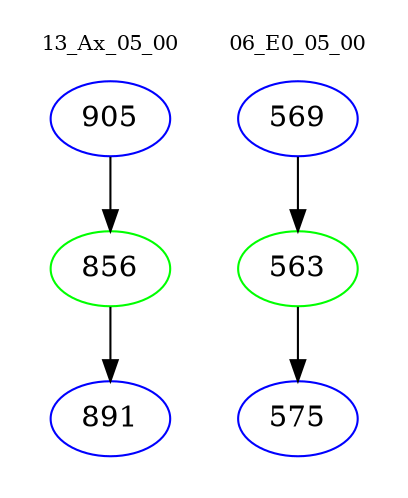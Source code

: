 digraph{
subgraph cluster_0 {
color = white
label = "13_Ax_05_00";
fontsize=10;
T0_905 [label="905", color="blue"]
T0_905 -> T0_856 [color="black"]
T0_856 [label="856", color="green"]
T0_856 -> T0_891 [color="black"]
T0_891 [label="891", color="blue"]
}
subgraph cluster_1 {
color = white
label = "06_E0_05_00";
fontsize=10;
T1_569 [label="569", color="blue"]
T1_569 -> T1_563 [color="black"]
T1_563 [label="563", color="green"]
T1_563 -> T1_575 [color="black"]
T1_575 [label="575", color="blue"]
}
}
